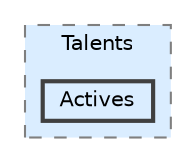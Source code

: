 digraph "Q:/IdleWave/Projet/Assets/Scripts/RogueGenesia/TalentSystem/Talents/Actives"
{
 // LATEX_PDF_SIZE
  bgcolor="transparent";
  edge [fontname=Helvetica,fontsize=10,labelfontname=Helvetica,labelfontsize=10];
  node [fontname=Helvetica,fontsize=10,shape=box,height=0.2,width=0.4];
  compound=true
  subgraph clusterdir_436dbab514520e3dd848c5db67b8a2f6 {
    graph [ bgcolor="#daedff", pencolor="grey50", label="Talents", fontname=Helvetica,fontsize=10 style="filled,dashed", URL="dir_436dbab514520e3dd848c5db67b8a2f6.html",tooltip=""]
  dir_cf28d7b8abb0dc64be353f5bc8d437b5 [label="Actives", fillcolor="#daedff", color="grey25", style="filled,bold", URL="dir_cf28d7b8abb0dc64be353f5bc8d437b5.html",tooltip=""];
  }
}
